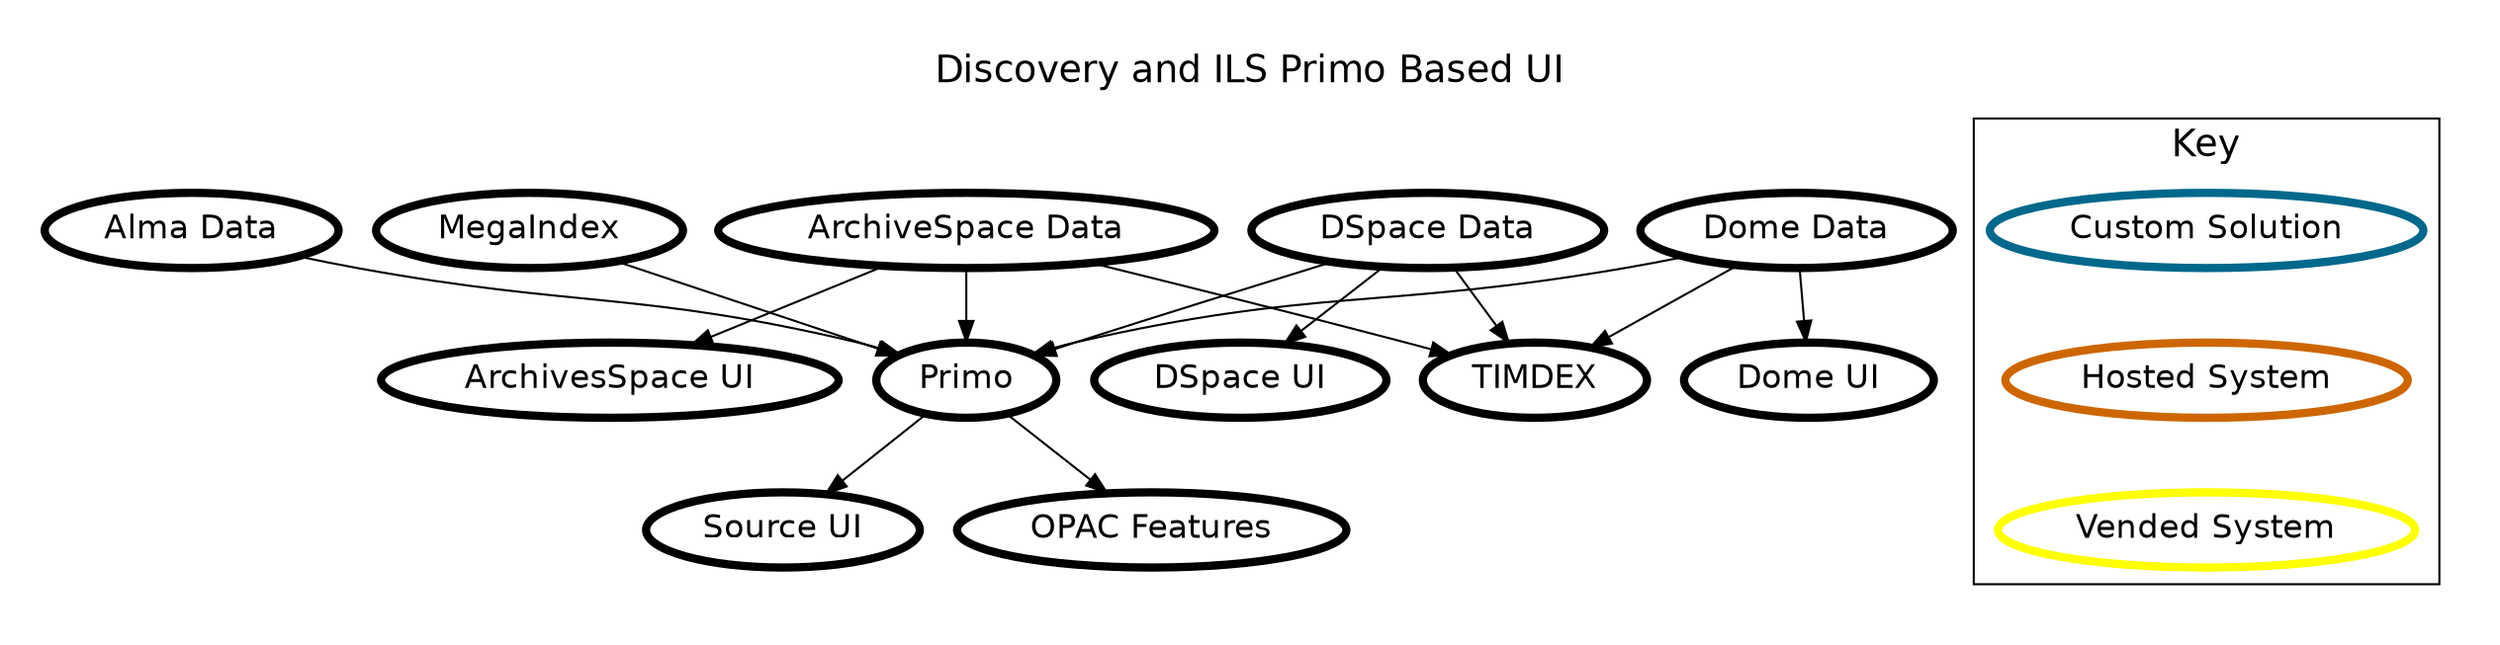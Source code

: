 // dot timdex_central.dot -Tpng > timdex_central.png
// requires installation of GraphViz (brew install graphviz, or
// http://www.graphviz.org/Download..php if that doesn't work)

digraph G {
  label="Discovery and ILS Primo Based UI";
  labelloc=t;
  fontname=helvetica;
  fontsize=18;
  node [style=filled, fontname=helvetica, fillcolor=white, penwidth=4, fontsize=16];
  pad=0.3;

  "Alma Data" -> Primo
  
  "ArchiveSpace Data" -> "ArchivesSpace UI"
  "ArchiveSpace Data" -> Primo

  "DSpace Data" -> "DSpace UI"
  "DSpace Data" -> Primo

  "Dome Data" -> "Dome UI"
  "Dome Data" -> Primo

  "ArchiveSpace Data" -> TIMDEX
  "DSpace Data" -> TIMDEX
  "Dome Data" -> TIMDEX

  "MegaIndex" -> Primo

  Primo -> "Source UI"
  Primo -> "OPAC Features"



  subgraph clusterLegend {
    label="Key";
    {
     k4[label="Vended System", color=Yellow1];
     k2[label="Hosted System", color=darkorange3];
     k1[label="Custom Solution", color=DeepSkyBlue4]
     k1 -> k2 -> k4 [style=invis]
     }
  }
}
